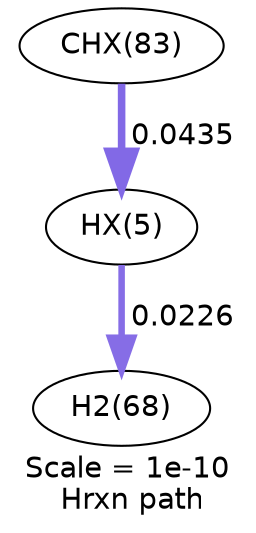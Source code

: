 digraph reaction_paths {
center=1;
s10 -> s8[fontname="Helvetica", style="setlinewidth(3.14)", arrowsize=1.57, color="0.7, 0.523, 0.9"
, label=" 0.0226"];
s22 -> s10[fontname="Helvetica", style="setlinewidth(3.63)", arrowsize=1.82, color="0.7, 0.543, 0.9"
, label=" 0.0435"];
s8 [ fontname="Helvetica", label="H2(68)"];
s10 [ fontname="Helvetica", label="HX(5)"];
s22 [ fontname="Helvetica", label="CHX(83)"];
 label = "Scale = 1e-10\l Hrxn path";
 fontname = "Helvetica";
}
